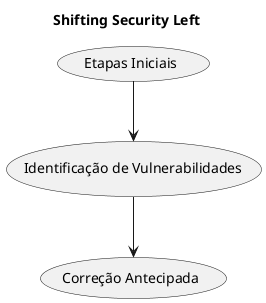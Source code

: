 @startuml
title Shifting Security Left
(Etapas Iniciais) --> (Identificação de Vulnerabilidades)
(Identificação de Vulnerabilidades) --> (Correção Antecipada)
@enduml

